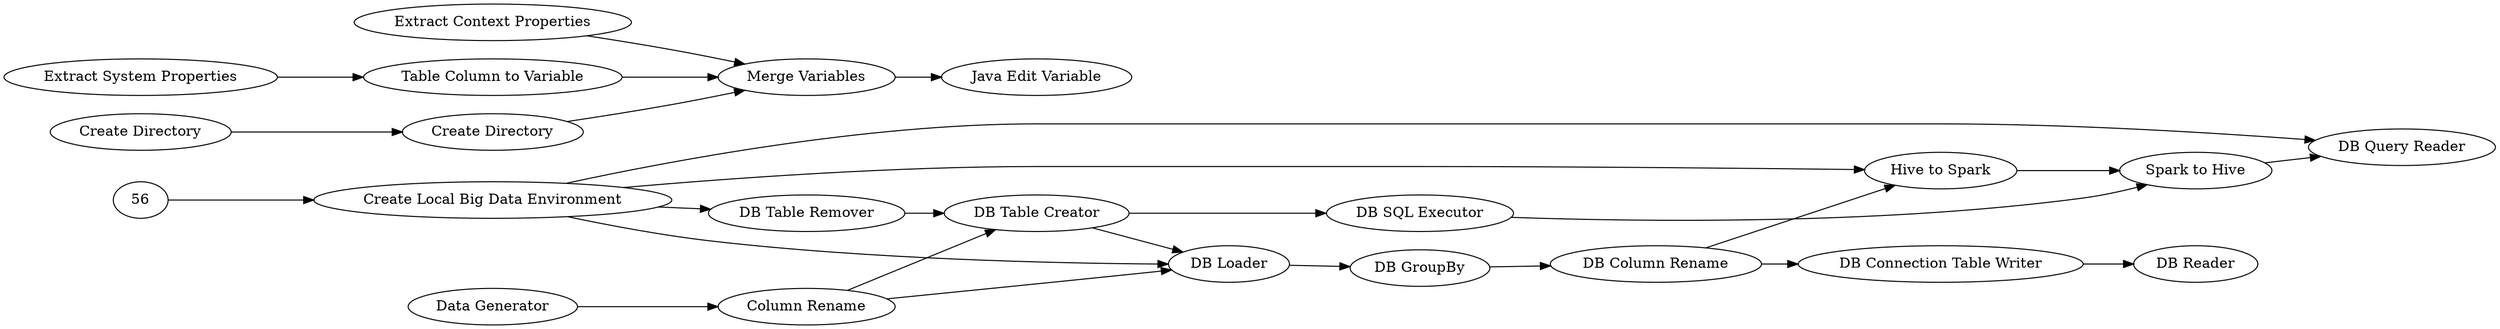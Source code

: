 digraph {
	2 [label="Data Generator"]
	34 [label="DB GroupBy"]
	35 [label="Hive to Spark"]
	36 [label="Spark to Hive"]
	37 [label="DB Query Reader"]
	10 [label="Extract Context Properties"]
	21 [label="Java Edit Variable"]
	28 [label="Extract System Properties"]
	29 [label="Merge Variables"]
	30 [label="Table Column to Variable"]
	44 [label="Create Directory"]
	45 [label="Create Directory"]
	57 [label="Create Local Big Data Environment"]
	62 [label="DB Table Creator"]
	68 [label="DB Table Remover"]
	69 [label="DB Loader"]
	71 [label="DB SQL Executor"]
	72 [label="Column Rename"]
	73 [label="DB Column Rename"]
	74 [label="DB Connection Table Writer"]
	75 [label="DB Reader"]
	10 -> 29
	28 -> 30
	29 -> 21
	30 -> 29
	44 -> 45
	45 -> 29
	2 -> 72
	34 -> 73
	35 -> 36
	36 -> 37
	56 -> 57
	57 -> 68
	57 -> 69
	57 -> 35
	57 -> 37
	62 -> 71
	62 -> 69
	68 -> 62
	69 -> 34
	71 -> 36
	72 -> 69
	72 -> 62
	73 -> 35
	73 -> 74
	74 -> 75
	rankdir=LR
}
